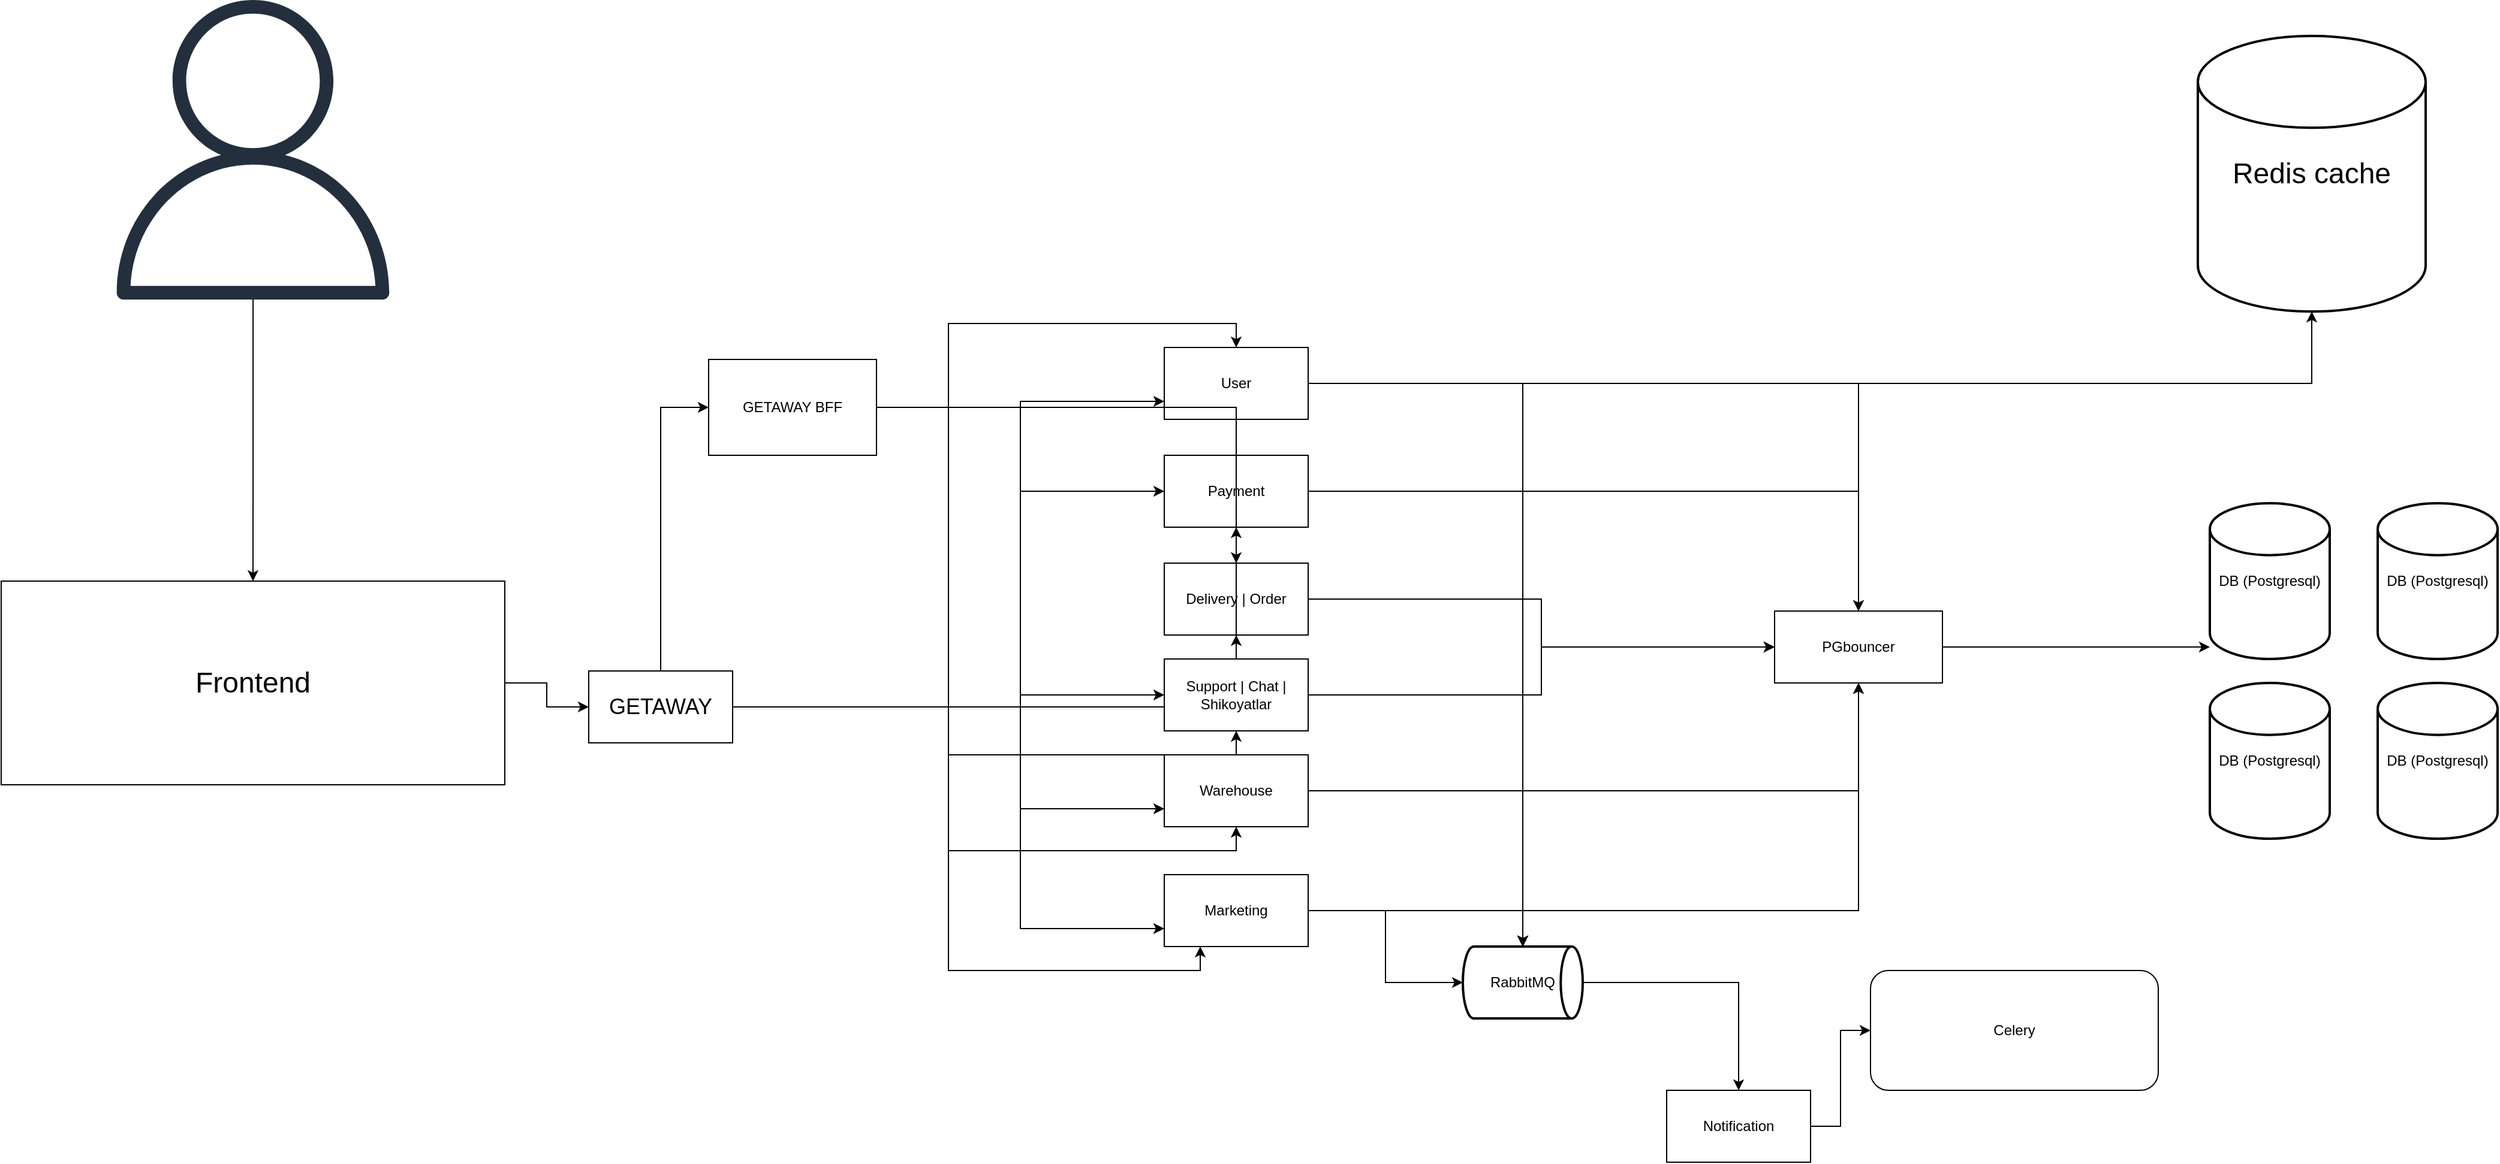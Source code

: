 <mxfile version="26.2.13">
  <diagram name="Page-1" id="-47OWS4oEtXfuUWjz8DK">
    <mxGraphModel dx="4309" dy="2254" grid="1" gridSize="10" guides="1" tooltips="1" connect="1" arrows="1" fold="1" page="0" pageScale="1" pageWidth="850" pageHeight="1100" math="0" shadow="0">
      <root>
        <mxCell id="0" />
        <mxCell id="1" parent="0" />
        <mxCell id="VAoQSF4Hl_GBCZhTi4LZ-7" style="edgeStyle=orthogonalEdgeStyle;rounded=0;orthogonalLoop=1;jettySize=auto;html=1;" edge="1" parent="1" source="yIb0rFLzXjiDQs9UU3_U-21" target="VAoQSF4Hl_GBCZhTi4LZ-6">
          <mxGeometry relative="1" as="geometry" />
        </mxCell>
        <mxCell id="VAoQSF4Hl_GBCZhTi4LZ-16" style="edgeStyle=orthogonalEdgeStyle;rounded=0;orthogonalLoop=1;jettySize=auto;html=1;" edge="1" parent="1" source="yIb0rFLzXjiDQs9UU3_U-21" target="VAoQSF4Hl_GBCZhTi4LZ-15">
          <mxGeometry relative="1" as="geometry" />
        </mxCell>
        <mxCell id="VAoQSF4Hl_GBCZhTi4LZ-20" style="edgeStyle=orthogonalEdgeStyle;rounded=0;orthogonalLoop=1;jettySize=auto;html=1;" edge="1" parent="1" source="yIb0rFLzXjiDQs9UU3_U-21" target="VAoQSF4Hl_GBCZhTi4LZ-18">
          <mxGeometry relative="1" as="geometry" />
        </mxCell>
        <mxCell id="yIb0rFLzXjiDQs9UU3_U-21" value="User" style="rounded=0;whiteSpace=wrap;html=1;fillColor=light-dark(#FFFFFF,#006600);" parent="1" vertex="1">
          <mxGeometry x="-390" y="-290" width="120" height="60" as="geometry" />
        </mxCell>
        <mxCell id="VAoQSF4Hl_GBCZhTi4LZ-8" style="edgeStyle=orthogonalEdgeStyle;rounded=0;orthogonalLoop=1;jettySize=auto;html=1;" edge="1" parent="1" source="yIb0rFLzXjiDQs9UU3_U-28" target="VAoQSF4Hl_GBCZhTi4LZ-6">
          <mxGeometry relative="1" as="geometry" />
        </mxCell>
        <mxCell id="VAoQSF4Hl_GBCZhTi4LZ-21" style="edgeStyle=orthogonalEdgeStyle;rounded=0;orthogonalLoop=1;jettySize=auto;html=1;" edge="1" parent="1" source="yIb0rFLzXjiDQs9UU3_U-28" target="VAoQSF4Hl_GBCZhTi4LZ-18">
          <mxGeometry relative="1" as="geometry" />
        </mxCell>
        <mxCell id="yIb0rFLzXjiDQs9UU3_U-28" value="Payment" style="rounded=0;whiteSpace=wrap;html=1;fillColor=light-dark(#FFFFFF,#006600);" parent="1" vertex="1">
          <mxGeometry x="-390" y="-200" width="120" height="60" as="geometry" />
        </mxCell>
        <mxCell id="VAoQSF4Hl_GBCZhTi4LZ-9" style="edgeStyle=orthogonalEdgeStyle;rounded=0;orthogonalLoop=1;jettySize=auto;html=1;" edge="1" parent="1" source="yIb0rFLzXjiDQs9UU3_U-34" target="VAoQSF4Hl_GBCZhTi4LZ-6">
          <mxGeometry relative="1" as="geometry">
            <mxPoint x="-10" y="-110" as="targetPoint" />
          </mxGeometry>
        </mxCell>
        <mxCell id="VAoQSF4Hl_GBCZhTi4LZ-22" style="edgeStyle=orthogonalEdgeStyle;rounded=0;orthogonalLoop=1;jettySize=auto;html=1;" edge="1" parent="1" source="yIb0rFLzXjiDQs9UU3_U-34" target="VAoQSF4Hl_GBCZhTi4LZ-18">
          <mxGeometry relative="1" as="geometry" />
        </mxCell>
        <mxCell id="yIb0rFLzXjiDQs9UU3_U-34" value="Delivery | Order" style="rounded=0;whiteSpace=wrap;html=1;fillColor=light-dark(#FFFFFF,#006600);" parent="1" vertex="1">
          <mxGeometry x="-390" y="-110" width="120" height="60" as="geometry" />
        </mxCell>
        <mxCell id="VAoQSF4Hl_GBCZhTi4LZ-41" style="edgeStyle=orthogonalEdgeStyle;rounded=0;orthogonalLoop=1;jettySize=auto;html=1;entryX=0.5;entryY=0;entryDx=0;entryDy=0;" edge="1" parent="1" source="yIb0rFLzXjiDQs9UU3_U-37" target="yIb0rFLzXjiDQs9UU3_U-21">
          <mxGeometry relative="1" as="geometry" />
        </mxCell>
        <mxCell id="VAoQSF4Hl_GBCZhTi4LZ-43" style="edgeStyle=orthogonalEdgeStyle;rounded=0;orthogonalLoop=1;jettySize=auto;html=1;" edge="1" parent="1" source="yIb0rFLzXjiDQs9UU3_U-37" target="yIb0rFLzXjiDQs9UU3_U-28">
          <mxGeometry relative="1" as="geometry" />
        </mxCell>
        <mxCell id="VAoQSF4Hl_GBCZhTi4LZ-44" style="edgeStyle=orthogonalEdgeStyle;rounded=0;orthogonalLoop=1;jettySize=auto;html=1;" edge="1" parent="1" source="yIb0rFLzXjiDQs9UU3_U-37" target="yIb0rFLzXjiDQs9UU3_U-34">
          <mxGeometry relative="1" as="geometry" />
        </mxCell>
        <mxCell id="VAoQSF4Hl_GBCZhTi4LZ-45" style="edgeStyle=orthogonalEdgeStyle;rounded=0;orthogonalLoop=1;jettySize=auto;html=1;entryX=0.5;entryY=1;entryDx=0;entryDy=0;" edge="1" parent="1" source="yIb0rFLzXjiDQs9UU3_U-37" target="VAoQSF4Hl_GBCZhTi4LZ-1">
          <mxGeometry relative="1" as="geometry" />
        </mxCell>
        <mxCell id="VAoQSF4Hl_GBCZhTi4LZ-46" style="edgeStyle=orthogonalEdgeStyle;rounded=0;orthogonalLoop=1;jettySize=auto;html=1;entryX=0.5;entryY=1;entryDx=0;entryDy=0;" edge="1" parent="1" source="yIb0rFLzXjiDQs9UU3_U-37" target="VAoQSF4Hl_GBCZhTi4LZ-4">
          <mxGeometry relative="1" as="geometry" />
        </mxCell>
        <mxCell id="VAoQSF4Hl_GBCZhTi4LZ-47" style="edgeStyle=orthogonalEdgeStyle;rounded=0;orthogonalLoop=1;jettySize=auto;html=1;entryX=0.25;entryY=1;entryDx=0;entryDy=0;" edge="1" parent="1" source="yIb0rFLzXjiDQs9UU3_U-37" target="VAoQSF4Hl_GBCZhTi4LZ-3">
          <mxGeometry relative="1" as="geometry" />
        </mxCell>
        <mxCell id="VAoQSF4Hl_GBCZhTi4LZ-50" style="edgeStyle=orthogonalEdgeStyle;rounded=0;orthogonalLoop=1;jettySize=auto;html=1;entryX=0;entryY=0.5;entryDx=0;entryDy=0;" edge="1" parent="1" source="yIb0rFLzXjiDQs9UU3_U-37" target="yIb0rFLzXjiDQs9UU3_U-44">
          <mxGeometry relative="1" as="geometry" />
        </mxCell>
        <mxCell id="yIb0rFLzXjiDQs9UU3_U-37" value="&lt;font style=&quot;color: light-dark(rgb(0, 0, 0), rgb(0, 0, 0)); font-size: 18px;&quot;&gt;GETAWAY&lt;/font&gt;" style="rounded=0;whiteSpace=wrap;html=1;fillColor=light-dark(#FFFFFF,#00CCCC);" parent="1" vertex="1">
          <mxGeometry x="-870" y="-20" width="120" height="60" as="geometry" />
        </mxCell>
        <mxCell id="VAoQSF4Hl_GBCZhTi4LZ-53" style="edgeStyle=orthogonalEdgeStyle;rounded=0;orthogonalLoop=1;jettySize=auto;html=1;" edge="1" parent="1" source="yIb0rFLzXjiDQs9UU3_U-44" target="yIb0rFLzXjiDQs9UU3_U-34">
          <mxGeometry relative="1" as="geometry" />
        </mxCell>
        <mxCell id="VAoQSF4Hl_GBCZhTi4LZ-54" style="edgeStyle=orthogonalEdgeStyle;rounded=0;orthogonalLoop=1;jettySize=auto;html=1;entryX=0;entryY=0.75;entryDx=0;entryDy=0;" edge="1" parent="1" source="yIb0rFLzXjiDQs9UU3_U-44" target="yIb0rFLzXjiDQs9UU3_U-21">
          <mxGeometry relative="1" as="geometry" />
        </mxCell>
        <mxCell id="VAoQSF4Hl_GBCZhTi4LZ-55" style="edgeStyle=orthogonalEdgeStyle;rounded=0;orthogonalLoop=1;jettySize=auto;html=1;entryX=0;entryY=0.5;entryDx=0;entryDy=0;" edge="1" parent="1" source="yIb0rFLzXjiDQs9UU3_U-44" target="yIb0rFLzXjiDQs9UU3_U-28">
          <mxGeometry relative="1" as="geometry" />
        </mxCell>
        <mxCell id="VAoQSF4Hl_GBCZhTi4LZ-56" style="edgeStyle=orthogonalEdgeStyle;rounded=0;orthogonalLoop=1;jettySize=auto;html=1;entryX=0;entryY=0.5;entryDx=0;entryDy=0;" edge="1" parent="1" source="yIb0rFLzXjiDQs9UU3_U-44" target="VAoQSF4Hl_GBCZhTi4LZ-1">
          <mxGeometry relative="1" as="geometry" />
        </mxCell>
        <mxCell id="VAoQSF4Hl_GBCZhTi4LZ-57" style="edgeStyle=orthogonalEdgeStyle;rounded=0;orthogonalLoop=1;jettySize=auto;html=1;entryX=0;entryY=0.75;entryDx=0;entryDy=0;" edge="1" parent="1" source="yIb0rFLzXjiDQs9UU3_U-44" target="VAoQSF4Hl_GBCZhTi4LZ-4">
          <mxGeometry relative="1" as="geometry" />
        </mxCell>
        <mxCell id="VAoQSF4Hl_GBCZhTi4LZ-58" style="edgeStyle=orthogonalEdgeStyle;rounded=0;orthogonalLoop=1;jettySize=auto;html=1;entryX=0;entryY=0.75;entryDx=0;entryDy=0;" edge="1" parent="1" source="yIb0rFLzXjiDQs9UU3_U-44" target="VAoQSF4Hl_GBCZhTi4LZ-3">
          <mxGeometry relative="1" as="geometry" />
        </mxCell>
        <mxCell id="yIb0rFLzXjiDQs9UU3_U-44" value="GETAWAY BFF" style="rounded=0;whiteSpace=wrap;html=1;fillColor=light-dark(#FFFFFF,#006600);" parent="1" vertex="1">
          <mxGeometry x="-770" y="-280" width="140" height="80" as="geometry" />
        </mxCell>
        <mxCell id="VAoQSF4Hl_GBCZhTi4LZ-10" style="edgeStyle=orthogonalEdgeStyle;rounded=0;orthogonalLoop=1;jettySize=auto;html=1;" edge="1" parent="1" source="VAoQSF4Hl_GBCZhTi4LZ-1" target="VAoQSF4Hl_GBCZhTi4LZ-6">
          <mxGeometry relative="1" as="geometry" />
        </mxCell>
        <mxCell id="VAoQSF4Hl_GBCZhTi4LZ-23" style="edgeStyle=orthogonalEdgeStyle;rounded=0;orthogonalLoop=1;jettySize=auto;html=1;" edge="1" parent="1" source="VAoQSF4Hl_GBCZhTi4LZ-1" target="VAoQSF4Hl_GBCZhTi4LZ-18">
          <mxGeometry relative="1" as="geometry" />
        </mxCell>
        <mxCell id="VAoQSF4Hl_GBCZhTi4LZ-1" value="Support | Chat | Shikoyatlar" style="rounded=0;whiteSpace=wrap;html=1;fillColor=light-dark(#FFFFFF,#006600);" vertex="1" parent="1">
          <mxGeometry x="-390" y="-30" width="120" height="60" as="geometry" />
        </mxCell>
        <mxCell id="VAoQSF4Hl_GBCZhTi4LZ-29" style="edgeStyle=orthogonalEdgeStyle;rounded=0;orthogonalLoop=1;jettySize=auto;html=1;" edge="1" parent="1" source="VAoQSF4Hl_GBCZhTi4LZ-2" target="VAoQSF4Hl_GBCZhTi4LZ-28">
          <mxGeometry relative="1" as="geometry" />
        </mxCell>
        <mxCell id="VAoQSF4Hl_GBCZhTi4LZ-2" value="Notification" style="rounded=0;whiteSpace=wrap;html=1;fillColor=light-dark(#FFFFFF,#009900);" vertex="1" parent="1">
          <mxGeometry x="29" y="330" width="120" height="60" as="geometry" />
        </mxCell>
        <mxCell id="VAoQSF4Hl_GBCZhTi4LZ-12" style="edgeStyle=orthogonalEdgeStyle;rounded=0;orthogonalLoop=1;jettySize=auto;html=1;" edge="1" parent="1" source="VAoQSF4Hl_GBCZhTi4LZ-3" target="VAoQSF4Hl_GBCZhTi4LZ-6">
          <mxGeometry relative="1" as="geometry">
            <mxPoint x="40" y="-100" as="targetPoint" />
          </mxGeometry>
        </mxCell>
        <mxCell id="VAoQSF4Hl_GBCZhTi4LZ-25" style="edgeStyle=orthogonalEdgeStyle;rounded=0;orthogonalLoop=1;jettySize=auto;html=1;" edge="1" parent="1" source="VAoQSF4Hl_GBCZhTi4LZ-3" target="VAoQSF4Hl_GBCZhTi4LZ-18">
          <mxGeometry relative="1" as="geometry" />
        </mxCell>
        <mxCell id="VAoQSF4Hl_GBCZhTi4LZ-3" value="Marketing" style="rounded=0;whiteSpace=wrap;html=1;fillColor=light-dark(#FFFFFF,#006600);" vertex="1" parent="1">
          <mxGeometry x="-390" y="150" width="120" height="60" as="geometry" />
        </mxCell>
        <mxCell id="VAoQSF4Hl_GBCZhTi4LZ-11" style="edgeStyle=orthogonalEdgeStyle;rounded=0;orthogonalLoop=1;jettySize=auto;html=1;" edge="1" parent="1" source="VAoQSF4Hl_GBCZhTi4LZ-4" target="VAoQSF4Hl_GBCZhTi4LZ-6">
          <mxGeometry relative="1" as="geometry">
            <mxPoint x="30" y="-90" as="targetPoint" />
          </mxGeometry>
        </mxCell>
        <mxCell id="VAoQSF4Hl_GBCZhTi4LZ-24" style="edgeStyle=orthogonalEdgeStyle;rounded=0;orthogonalLoop=1;jettySize=auto;html=1;" edge="1" parent="1" source="VAoQSF4Hl_GBCZhTi4LZ-4" target="VAoQSF4Hl_GBCZhTi4LZ-18">
          <mxGeometry relative="1" as="geometry" />
        </mxCell>
        <mxCell id="VAoQSF4Hl_GBCZhTi4LZ-4" value="Warehouse" style="rounded=0;whiteSpace=wrap;html=1;fillColor=light-dark(#FFFFFF,#006600);" vertex="1" parent="1">
          <mxGeometry x="-390" y="50" width="120" height="60" as="geometry" />
        </mxCell>
        <mxCell id="VAoQSF4Hl_GBCZhTi4LZ-13" style="edgeStyle=orthogonalEdgeStyle;rounded=0;orthogonalLoop=1;jettySize=auto;html=1;" edge="1" parent="1" source="VAoQSF4Hl_GBCZhTi4LZ-6" target="VAoQSF4Hl_GBCZhTi4LZ-2">
          <mxGeometry relative="1" as="geometry" />
        </mxCell>
        <mxCell id="VAoQSF4Hl_GBCZhTi4LZ-6" value="RabbitMQ" style="strokeWidth=2;html=1;shape=mxgraph.flowchart.direct_data;whiteSpace=wrap;fillColor=light-dark(#FFFFFF,#FF8000);" vertex="1" parent="1">
          <mxGeometry x="-141" y="210" width="100" height="60" as="geometry" />
        </mxCell>
        <mxCell id="VAoQSF4Hl_GBCZhTi4LZ-15" value="&lt;font style=&quot;font-size: 24px;&quot;&gt;Redis cache&lt;/font&gt;" style="strokeWidth=2;html=1;shape=mxgraph.flowchart.database;whiteSpace=wrap;fillColor=light-dark(#FFFFFF,#FF3333);strokeColor=light-dark(#000000,#000000);" vertex="1" parent="1">
          <mxGeometry x="472" y="-550" width="190" height="230" as="geometry" />
        </mxCell>
        <mxCell id="VAoQSF4Hl_GBCZhTi4LZ-17" value="DB (Postgresql)" style="strokeWidth=2;html=1;shape=mxgraph.flowchart.database;whiteSpace=wrap;strokeColor=light-dark(#000000,#000000);fillColor=light-dark(#FFFFFF,#007FFF);" vertex="1" parent="1">
          <mxGeometry x="482" y="-160" width="100" height="130" as="geometry" />
        </mxCell>
        <mxCell id="VAoQSF4Hl_GBCZhTi4LZ-26" style="edgeStyle=orthogonalEdgeStyle;rounded=0;orthogonalLoop=1;jettySize=auto;html=1;" edge="1" parent="1" target="VAoQSF4Hl_GBCZhTi4LZ-17">
          <mxGeometry relative="1" as="geometry">
            <mxPoint x="252" y="-40" as="sourcePoint" />
            <Array as="points">
              <mxPoint x="462" y="-40" />
              <mxPoint x="462" y="-40" />
            </Array>
          </mxGeometry>
        </mxCell>
        <mxCell id="VAoQSF4Hl_GBCZhTi4LZ-18" value="PGbouncer" style="rounded=0;whiteSpace=wrap;html=1;fillColor=light-dark(#FFFFFF,#000099);" vertex="1" parent="1">
          <mxGeometry x="119" y="-70" width="140" height="60" as="geometry" />
        </mxCell>
        <mxCell id="VAoQSF4Hl_GBCZhTi4LZ-28" value="Celery" style="rounded=1;whiteSpace=wrap;html=1;" vertex="1" parent="1">
          <mxGeometry x="199" y="230" width="240" height="100" as="geometry" />
        </mxCell>
        <mxCell id="VAoQSF4Hl_GBCZhTi4LZ-31" value="DB (Postgresql)" style="strokeWidth=2;html=1;shape=mxgraph.flowchart.database;whiteSpace=wrap;strokeColor=light-dark(#000000,#000000);fillColor=light-dark(#FFFFFF,#007FFF);" vertex="1" parent="1">
          <mxGeometry x="482" y="-10" width="100" height="130" as="geometry" />
        </mxCell>
        <mxCell id="VAoQSF4Hl_GBCZhTi4LZ-32" value="DB (Postgresql)" style="strokeWidth=2;html=1;shape=mxgraph.flowchart.database;whiteSpace=wrap;strokeColor=light-dark(#000000,#000000);fillColor=light-dark(#FFFFFF,#007FFF);" vertex="1" parent="1">
          <mxGeometry x="622" y="-10" width="100" height="130" as="geometry" />
        </mxCell>
        <mxCell id="VAoQSF4Hl_GBCZhTi4LZ-33" value="DB (Postgresql)" style="strokeWidth=2;html=1;shape=mxgraph.flowchart.database;whiteSpace=wrap;strokeColor=light-dark(#000000,#000000);fillColor=light-dark(#FFFFFF,#007FFF);" vertex="1" parent="1">
          <mxGeometry x="622" y="-160" width="100" height="130" as="geometry" />
        </mxCell>
        <mxCell id="VAoQSF4Hl_GBCZhTi4LZ-36" style="edgeStyle=orthogonalEdgeStyle;rounded=0;orthogonalLoop=1;jettySize=auto;html=1;entryX=0;entryY=0.5;entryDx=0;entryDy=0;" edge="1" parent="1" source="VAoQSF4Hl_GBCZhTi4LZ-35" target="yIb0rFLzXjiDQs9UU3_U-37">
          <mxGeometry relative="1" as="geometry" />
        </mxCell>
        <mxCell id="VAoQSF4Hl_GBCZhTi4LZ-35" value="&lt;font style=&quot;font-size: 24px;&quot;&gt;Frontend&lt;/font&gt;" style="rounded=0;whiteSpace=wrap;html=1;" vertex="1" parent="1">
          <mxGeometry x="-1360" y="-95" width="420" height="170" as="geometry" />
        </mxCell>
        <mxCell id="VAoQSF4Hl_GBCZhTi4LZ-49" style="edgeStyle=orthogonalEdgeStyle;rounded=0;orthogonalLoop=1;jettySize=auto;html=1;" edge="1" parent="1" source="VAoQSF4Hl_GBCZhTi4LZ-48" target="VAoQSF4Hl_GBCZhTi4LZ-35">
          <mxGeometry relative="1" as="geometry" />
        </mxCell>
        <mxCell id="VAoQSF4Hl_GBCZhTi4LZ-48" value="" style="sketch=0;outlineConnect=0;fontColor=#232F3E;gradientColor=none;fillColor=#232F3D;strokeColor=none;dashed=0;verticalLabelPosition=bottom;verticalAlign=top;align=center;html=1;fontSize=12;fontStyle=0;aspect=fixed;pointerEvents=1;shape=mxgraph.aws4.user;" vertex="1" parent="1">
          <mxGeometry x="-1275" y="-580" width="250" height="250" as="geometry" />
        </mxCell>
      </root>
    </mxGraphModel>
  </diagram>
</mxfile>
